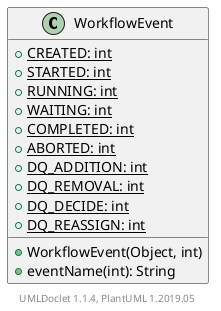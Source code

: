 @startuml

    class WorkflowEvent [[WorkflowEvent.html]] {
        {static} +CREATED: int
        {static} +STARTED: int
        {static} +RUNNING: int
        {static} +WAITING: int
        {static} +COMPLETED: int
        {static} +ABORTED: int
        {static} +DQ_ADDITION: int
        {static} +DQ_REMOVAL: int
        {static} +DQ_DECIDE: int
        {static} +DQ_REASSIGN: int
        +WorkflowEvent(Object, int)
        +eventName(int): String
    }


    center footer UMLDoclet 1.1.4, PlantUML 1.2019.05
@enduml
